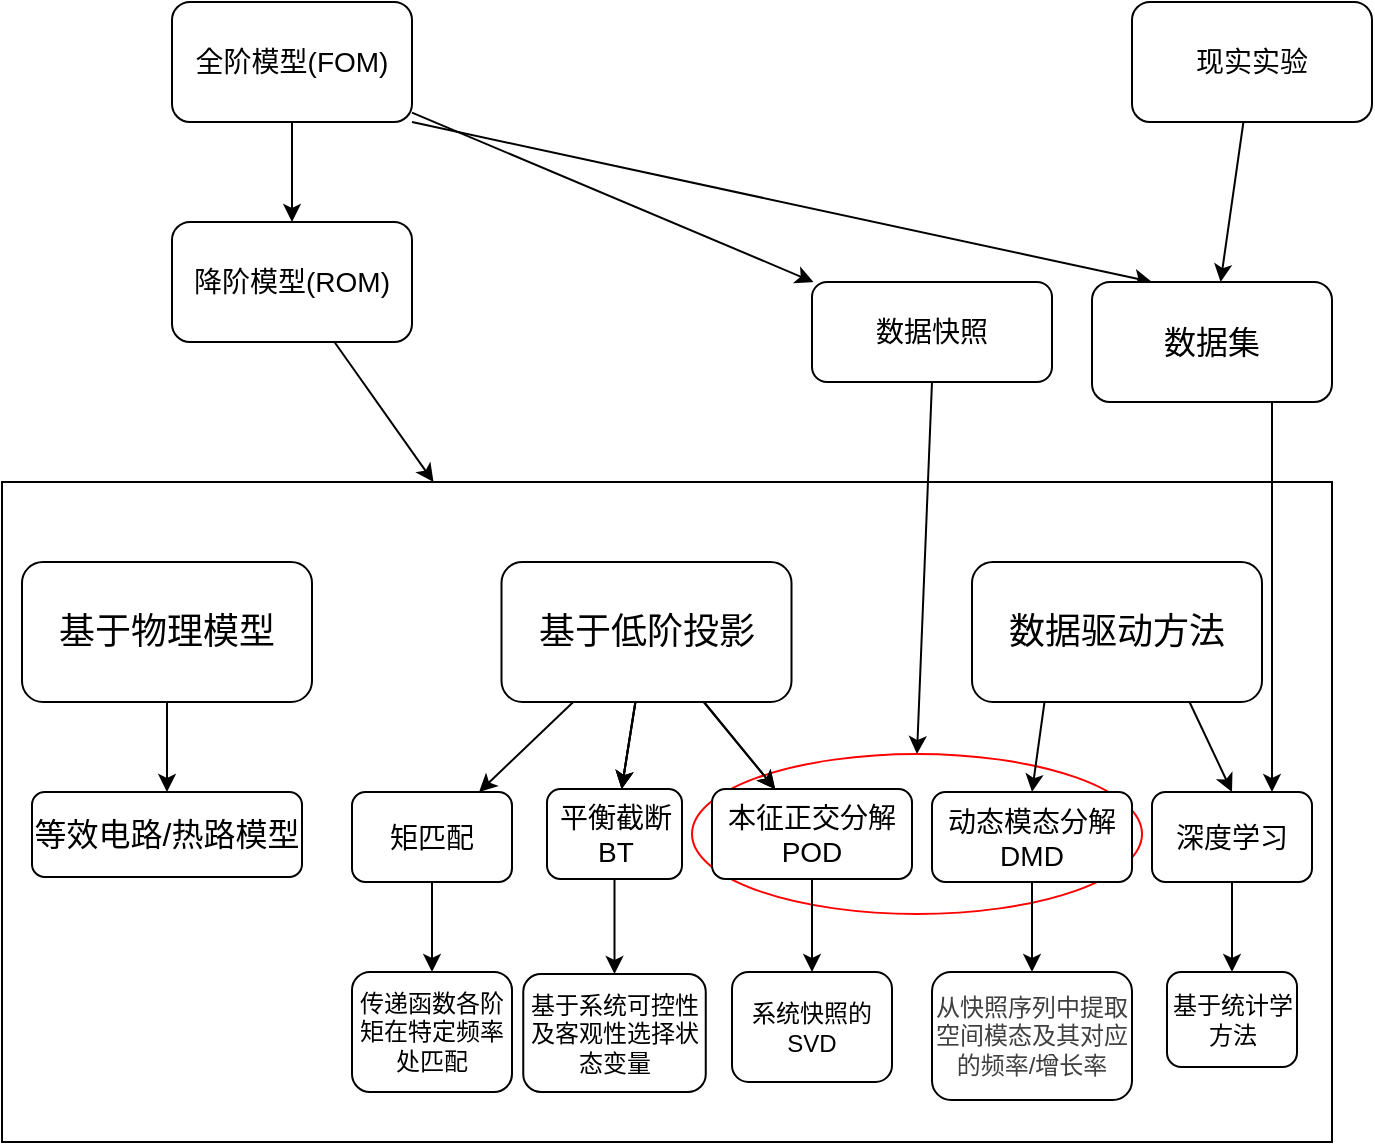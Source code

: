 <mxfile>
    <diagram id="oSPSlDfK43xv8jsFTJX7" name="第 1 页">
        <mxGraphModel dx="759" dy="562" grid="1" gridSize="10" guides="1" tooltips="1" connect="1" arrows="1" fold="1" page="1" pageScale="1" pageWidth="827" pageHeight="1169" math="0" shadow="0">
            <root>
                <mxCell id="0"/>
                <mxCell id="1" parent="0"/>
                <mxCell id="15" value="" style="rounded=0;whiteSpace=wrap;html=1;" vertex="1" parent="1">
                    <mxGeometry x="125" y="280" width="665" height="330" as="geometry"/>
                </mxCell>
                <mxCell id="37" value="" style="ellipse;whiteSpace=wrap;html=1;fillColor=none;strokeColor=light-dark(#FF0000,#B3FF66);" vertex="1" parent="1">
                    <mxGeometry x="470" y="416" width="225" height="80" as="geometry"/>
                </mxCell>
                <mxCell id="4" value="" style="edgeStyle=none;html=1;" edge="1" parent="1" source="2" target="3">
                    <mxGeometry relative="1" as="geometry"/>
                </mxCell>
                <mxCell id="39" value="" style="edgeStyle=none;html=1;" edge="1" parent="1" source="2" target="38">
                    <mxGeometry relative="1" as="geometry"/>
                </mxCell>
                <mxCell id="42" style="edgeStyle=none;html=1;exitX=1;exitY=1;exitDx=0;exitDy=0;entryX=0.25;entryY=0;entryDx=0;entryDy=0;" edge="1" parent="1" source="2" target="43">
                    <mxGeometry relative="1" as="geometry">
                        <mxPoint x="620" y="170" as="targetPoint"/>
                    </mxGeometry>
                </mxCell>
                <mxCell id="2" value="&lt;font style=&quot;font-size: 14px;&quot;&gt;全阶模型(FOM)&lt;/font&gt;" style="rounded=1;whiteSpace=wrap;html=1;" vertex="1" parent="1">
                    <mxGeometry x="210" y="40" width="120" height="60" as="geometry"/>
                </mxCell>
                <mxCell id="16" value="" style="edgeStyle=none;html=1;" edge="1" parent="1" source="3" target="15">
                    <mxGeometry relative="1" as="geometry"/>
                </mxCell>
                <mxCell id="3" value="&lt;font style=&quot;font-size: 14px;&quot;&gt;降阶模型(ROM)&lt;/font&gt;" style="whiteSpace=wrap;html=1;rounded=1;" vertex="1" parent="1">
                    <mxGeometry x="210" y="150" width="120" height="60" as="geometry"/>
                </mxCell>
                <mxCell id="19" value="" style="edgeStyle=none;html=1;" edge="1" parent="1" source="17" target="18">
                    <mxGeometry relative="1" as="geometry"/>
                </mxCell>
                <mxCell id="17" value="&lt;font style=&quot;font-size: 18px;&quot;&gt;基于物理模型&lt;/font&gt;" style="rounded=1;whiteSpace=wrap;html=1;" vertex="1" parent="1">
                    <mxGeometry x="135" y="320" width="145" height="70" as="geometry"/>
                </mxCell>
                <mxCell id="18" value="&lt;font style=&quot;font-size: 16px;&quot;&gt;等效电路/热路模型&lt;/font&gt;" style="whiteSpace=wrap;html=1;rounded=1;" vertex="1" parent="1">
                    <mxGeometry x="140" y="435" width="135" height="42.5" as="geometry"/>
                </mxCell>
                <mxCell id="23" value="" style="edgeStyle=none;html=1;" edge="1" parent="1" source="21" target="22">
                    <mxGeometry relative="1" as="geometry"/>
                </mxCell>
                <mxCell id="24" value="" style="edgeStyle=none;html=1;" edge="1" parent="1" source="21" target="22">
                    <mxGeometry relative="1" as="geometry"/>
                </mxCell>
                <mxCell id="26" value="" style="edgeStyle=none;html=1;" edge="1" parent="1" source="21" target="25">
                    <mxGeometry relative="1" as="geometry"/>
                </mxCell>
                <mxCell id="27" value="" style="edgeStyle=none;html=1;" edge="1" parent="1" source="21" target="25">
                    <mxGeometry relative="1" as="geometry"/>
                </mxCell>
                <mxCell id="28" value="" style="edgeStyle=none;html=1;" edge="1" parent="1" source="21" target="25">
                    <mxGeometry relative="1" as="geometry"/>
                </mxCell>
                <mxCell id="30" value="" style="edgeStyle=none;html=1;" edge="1" parent="1" source="21" target="29">
                    <mxGeometry relative="1" as="geometry"/>
                </mxCell>
                <mxCell id="21" value="&lt;font style=&quot;font-size: 18px;&quot;&gt;基于低阶投影&lt;/font&gt;" style="rounded=1;whiteSpace=wrap;html=1;" vertex="1" parent="1">
                    <mxGeometry x="374.75" y="320" width="145" height="70" as="geometry"/>
                </mxCell>
                <mxCell id="53" value="" style="edgeStyle=none;html=1;" edge="1" parent="1" source="22" target="52">
                    <mxGeometry relative="1" as="geometry"/>
                </mxCell>
                <mxCell id="22" value="&lt;font style=&quot;font-size: 14px;&quot;&gt;本征正交分解POD&lt;/font&gt;" style="whiteSpace=wrap;html=1;rounded=1;" vertex="1" parent="1">
                    <mxGeometry x="480" y="433.5" width="100" height="45" as="geometry"/>
                </mxCell>
                <mxCell id="51" value="" style="edgeStyle=none;html=1;" edge="1" parent="1" source="25" target="50">
                    <mxGeometry relative="1" as="geometry"/>
                </mxCell>
                <mxCell id="25" value="&lt;font style=&quot;font-size: 14px;&quot;&gt;平衡截断BT&lt;/font&gt;" style="whiteSpace=wrap;html=1;rounded=1;" vertex="1" parent="1">
                    <mxGeometry x="397.5" y="433.5" width="67.5" height="45" as="geometry"/>
                </mxCell>
                <mxCell id="49" value="" style="edgeStyle=none;html=1;" edge="1" parent="1" source="29" target="48">
                    <mxGeometry relative="1" as="geometry"/>
                </mxCell>
                <mxCell id="29" value="&lt;font style=&quot;font-size: 14px;&quot;&gt;矩匹配&lt;/font&gt;" style="whiteSpace=wrap;html=1;rounded=1;" vertex="1" parent="1">
                    <mxGeometry x="300" y="435" width="80" height="45" as="geometry"/>
                </mxCell>
                <mxCell id="35" style="edgeStyle=none;html=1;exitX=0.25;exitY=1;exitDx=0;exitDy=0;entryX=0.5;entryY=0;entryDx=0;entryDy=0;" edge="1" parent="1" source="31" target="32">
                    <mxGeometry relative="1" as="geometry"/>
                </mxCell>
                <mxCell id="36" style="edgeStyle=none;html=1;exitX=0.75;exitY=1;exitDx=0;exitDy=0;entryX=0.5;entryY=0;entryDx=0;entryDy=0;" edge="1" parent="1" source="31" target="34">
                    <mxGeometry relative="1" as="geometry"/>
                </mxCell>
                <mxCell id="31" value="&lt;font style=&quot;font-size: 18px;&quot;&gt;数据驱动方法&lt;/font&gt;" style="rounded=1;whiteSpace=wrap;html=1;" vertex="1" parent="1">
                    <mxGeometry x="610" y="320" width="145" height="70" as="geometry"/>
                </mxCell>
                <mxCell id="55" value="" style="edgeStyle=none;html=1;" edge="1" parent="1" source="32" target="54">
                    <mxGeometry relative="1" as="geometry"/>
                </mxCell>
                <mxCell id="32" value="&lt;font style=&quot;font-size: 14px;&quot;&gt;动态模态分解DMD&lt;/font&gt;" style="whiteSpace=wrap;html=1;rounded=1;" vertex="1" parent="1">
                    <mxGeometry x="590" y="435" width="100" height="45" as="geometry"/>
                </mxCell>
                <mxCell id="57" value="" style="edgeStyle=none;html=1;" edge="1" parent="1" source="34" target="56">
                    <mxGeometry relative="1" as="geometry"/>
                </mxCell>
                <mxCell id="34" value="&lt;font style=&quot;font-size: 14px;&quot;&gt;深度学习&lt;/font&gt;" style="whiteSpace=wrap;html=1;rounded=1;" vertex="1" parent="1">
                    <mxGeometry x="700" y="435" width="80" height="45" as="geometry"/>
                </mxCell>
                <mxCell id="47" style="edgeStyle=none;html=1;exitX=0.5;exitY=1;exitDx=0;exitDy=0;entryX=0.5;entryY=0;entryDx=0;entryDy=0;" edge="1" parent="1" source="38" target="37">
                    <mxGeometry relative="1" as="geometry"/>
                </mxCell>
                <mxCell id="38" value="&lt;font style=&quot;font-size: 14px;&quot;&gt;数据快照&lt;/font&gt;" style="whiteSpace=wrap;html=1;rounded=1;" vertex="1" parent="1">
                    <mxGeometry x="530" y="180" width="120" height="50" as="geometry"/>
                </mxCell>
                <mxCell id="44" value="" style="edgeStyle=none;html=1;" edge="1" parent="1" source="41" target="43">
                    <mxGeometry relative="1" as="geometry"/>
                </mxCell>
                <mxCell id="41" value="&lt;font style=&quot;font-size: 14px;&quot;&gt;现实实验&lt;/font&gt;" style="rounded=1;whiteSpace=wrap;html=1;" vertex="1" parent="1">
                    <mxGeometry x="690" y="40" width="120" height="60" as="geometry"/>
                </mxCell>
                <mxCell id="45" style="edgeStyle=none;html=1;exitX=0.75;exitY=1;exitDx=0;exitDy=0;entryX=0.75;entryY=0;entryDx=0;entryDy=0;" edge="1" parent="1" source="43" target="34">
                    <mxGeometry relative="1" as="geometry"/>
                </mxCell>
                <mxCell id="43" value="&lt;font style=&quot;font-size: 16px;&quot;&gt;数据集&lt;/font&gt;" style="whiteSpace=wrap;html=1;rounded=1;" vertex="1" parent="1">
                    <mxGeometry x="670" y="180" width="120" height="60" as="geometry"/>
                </mxCell>
                <mxCell id="48" value="&lt;font&gt;传递函数各阶矩在特定频率处匹配&lt;/font&gt;" style="whiteSpace=wrap;html=1;rounded=1;" vertex="1" parent="1">
                    <mxGeometry x="300" y="525" width="80" height="60" as="geometry"/>
                </mxCell>
                <mxCell id="50" value="基于系统可控性及客观性选择状态变量" style="whiteSpace=wrap;html=1;rounded=1;" vertex="1" parent="1">
                    <mxGeometry x="385.63" y="526" width="91.25" height="59" as="geometry"/>
                </mxCell>
                <mxCell id="52" value="系统快照的SVD" style="whiteSpace=wrap;html=1;rounded=1;" vertex="1" parent="1">
                    <mxGeometry x="490" y="525" width="80" height="55" as="geometry"/>
                </mxCell>
                <mxCell id="54" value="&lt;font face=&quot;Helvetica&quot;&gt;&lt;span style=&quot;color: rgb(64, 64, 64); text-align: left; background-color: rgb(255, 255, 255);&quot;&gt;从快照序列&lt;/span&gt;&lt;span style=&quot;color: rgb(64, 64, 64); text-align: left; background-color: rgb(255, 255, 255);&quot;&gt;中提取&lt;/span&gt;&lt;span style=&quot;color: rgb(64, 64, 64); text-align: left; background-color: rgb(255, 255, 255);&quot;&gt;空间模态&lt;/span&gt;&lt;span style=&quot;color: rgb(64, 64, 64); text-align: left; background-color: rgb(255, 255, 255);&quot;&gt;及其对应的&lt;/span&gt;&lt;span style=&quot;color: rgb(64, 64, 64); text-align: left; background-color: rgb(255, 255, 255);&quot;&gt;频率/增长率&lt;/span&gt;&lt;/font&gt;" style="whiteSpace=wrap;html=1;rounded=1;" vertex="1" parent="1">
                    <mxGeometry x="590" y="525" width="100" height="64" as="geometry"/>
                </mxCell>
                <mxCell id="56" value="基于统计学方法" style="whiteSpace=wrap;html=1;rounded=1;" vertex="1" parent="1">
                    <mxGeometry x="707.5" y="525" width="65" height="47.5" as="geometry"/>
                </mxCell>
            </root>
        </mxGraphModel>
    </diagram>
</mxfile>